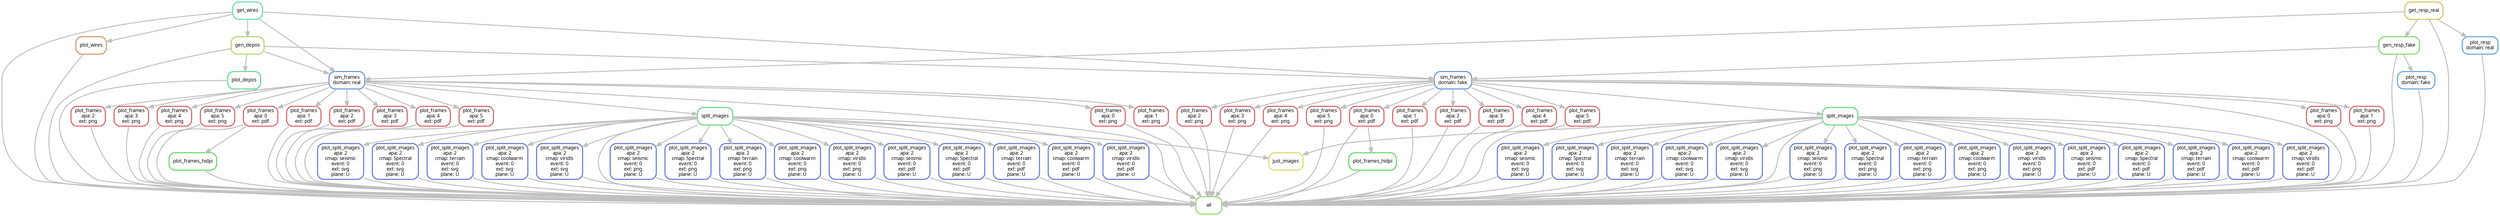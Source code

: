 digraph snakemake_dag {
    graph[bgcolor=white, margin=0];
    node[shape=box, style=rounded, fontname=sans,                 fontsize=10, penwidth=2];
    edge[penwidth=2, color=grey];
	0[label = "just_images", color = "0.17 0.6 0.85", style="rounded"];
	1[label = "split_images", color = "0.37 0.6 0.85", style="rounded"];
	2[label = "sim_frames\ndomain: real", color = "0.60 0.6 0.85", style="rounded"];
	3[label = "get_wires", color = "0.43 0.6 0.85", style="rounded"];
	4[label = "get_resp_real", color = "0.13 0.6 0.85", style="rounded"];
	5[label = "gen_depos", color = "0.23 0.6 0.85", style="rounded"];
	6[label = "split_images", color = "0.37 0.6 0.85", style="rounded"];
	7[label = "sim_frames\ndomain: fake", color = "0.60 0.6 0.85", style="rounded"];
	8[label = "gen_resp_fake", color = "0.30 0.6 0.85", style="rounded"];
	9[label = "all", color = "0.27 0.6 0.85", style="rounded"];
	10[label = "plot_resp\ndomain: real", color = "0.57 0.6 0.85", style="rounded"];
	11[label = "plot_resp\ndomain: fake", color = "0.57 0.6 0.85", style="rounded"];
	12[label = "plot_wires", color = "0.07 0.6 0.85", style="rounded"];
	13[label = "plot_depos", color = "0.40 0.6 0.85", style="rounded"];
	14[label = "plot_frames\napa: 0\next: png", color = "0.00 0.6 0.85", style="rounded"];
	15[label = "plot_frames\napa: 1\next: png", color = "0.00 0.6 0.85", style="rounded"];
	16[label = "plot_frames\napa: 2\next: png", color = "0.00 0.6 0.85", style="rounded"];
	17[label = "plot_frames\napa: 3\next: png", color = "0.00 0.6 0.85", style="rounded"];
	18[label = "plot_frames\napa: 4\next: png", color = "0.00 0.6 0.85", style="rounded"];
	19[label = "plot_frames\napa: 5\next: png", color = "0.00 0.6 0.85", style="rounded"];
	20[label = "plot_frames\napa: 0\next: pdf", color = "0.00 0.6 0.85", style="rounded"];
	21[label = "plot_frames\napa: 1\next: pdf", color = "0.00 0.6 0.85", style="rounded"];
	22[label = "plot_frames\napa: 2\next: pdf", color = "0.00 0.6 0.85", style="rounded"];
	23[label = "plot_frames\napa: 3\next: pdf", color = "0.00 0.6 0.85", style="rounded"];
	24[label = "plot_frames\napa: 4\next: pdf", color = "0.00 0.6 0.85", style="rounded"];
	25[label = "plot_frames\napa: 5\next: pdf", color = "0.00 0.6 0.85", style="rounded"];
	26[label = "plot_frames\napa: 0\next: png", color = "0.00 0.6 0.85", style="rounded"];
	27[label = "plot_frames\napa: 1\next: png", color = "0.00 0.6 0.85", style="rounded"];
	28[label = "plot_frames\napa: 2\next: png", color = "0.00 0.6 0.85", style="rounded"];
	29[label = "plot_frames\napa: 3\next: png", color = "0.00 0.6 0.85", style="rounded"];
	30[label = "plot_frames\napa: 4\next: png", color = "0.00 0.6 0.85", style="rounded"];
	31[label = "plot_frames\napa: 5\next: png", color = "0.00 0.6 0.85", style="rounded"];
	32[label = "plot_frames\napa: 0\next: pdf", color = "0.00 0.6 0.85", style="rounded"];
	33[label = "plot_frames\napa: 1\next: pdf", color = "0.00 0.6 0.85", style="rounded"];
	34[label = "plot_frames\napa: 2\next: pdf", color = "0.00 0.6 0.85", style="rounded"];
	35[label = "plot_frames\napa: 3\next: pdf", color = "0.00 0.6 0.85", style="rounded"];
	36[label = "plot_frames\napa: 4\next: pdf", color = "0.00 0.6 0.85", style="rounded"];
	37[label = "plot_frames\napa: 5\next: pdf", color = "0.00 0.6 0.85", style="rounded"];
	38[label = "plot_frames_hidpi", color = "0.33 0.6 0.85", style="rounded"];
	39[label = "plot_frames_hidpi", color = "0.33 0.6 0.85", style="rounded"];
	40[label = "plot_split_images\napa: 2\ncmap: seismic\nevent: 0\next: png\nplane: U", color = "0.63 0.6 0.85", style="rounded"];
	41[label = "plot_split_images\napa: 2\ncmap: Spectral\nevent: 0\next: png\nplane: U", color = "0.63 0.6 0.85", style="rounded"];
	42[label = "plot_split_images\napa: 2\ncmap: terrain\nevent: 0\next: png\nplane: U", color = "0.63 0.6 0.85", style="rounded"];
	43[label = "plot_split_images\napa: 2\ncmap: coolwarm\nevent: 0\next: png\nplane: U", color = "0.63 0.6 0.85", style="rounded"];
	44[label = "plot_split_images\napa: 2\ncmap: viridis\nevent: 0\next: png\nplane: U", color = "0.63 0.6 0.85", style="rounded"];
	45[label = "plot_split_images\napa: 2\ncmap: seismic\nevent: 0\next: pdf\nplane: U", color = "0.63 0.6 0.85", style="rounded"];
	46[label = "plot_split_images\napa: 2\ncmap: Spectral\nevent: 0\next: pdf\nplane: U", color = "0.63 0.6 0.85", style="rounded"];
	47[label = "plot_split_images\napa: 2\ncmap: terrain\nevent: 0\next: pdf\nplane: U", color = "0.63 0.6 0.85", style="rounded"];
	48[label = "plot_split_images\napa: 2\ncmap: coolwarm\nevent: 0\next: pdf\nplane: U", color = "0.63 0.6 0.85", style="rounded"];
	49[label = "plot_split_images\napa: 2\ncmap: viridis\nevent: 0\next: pdf\nplane: U", color = "0.63 0.6 0.85", style="rounded"];
	50[label = "plot_split_images\napa: 2\ncmap: seismic\nevent: 0\next: svg\nplane: U", color = "0.63 0.6 0.85", style="rounded"];
	51[label = "plot_split_images\napa: 2\ncmap: Spectral\nevent: 0\next: svg\nplane: U", color = "0.63 0.6 0.85", style="rounded"];
	52[label = "plot_split_images\napa: 2\ncmap: terrain\nevent: 0\next: svg\nplane: U", color = "0.63 0.6 0.85", style="rounded"];
	53[label = "plot_split_images\napa: 2\ncmap: coolwarm\nevent: 0\next: svg\nplane: U", color = "0.63 0.6 0.85", style="rounded"];
	54[label = "plot_split_images\napa: 2\ncmap: viridis\nevent: 0\next: svg\nplane: U", color = "0.63 0.6 0.85", style="rounded"];
	55[label = "plot_split_images\napa: 2\ncmap: seismic\nevent: 0\next: png\nplane: U", color = "0.63 0.6 0.85", style="rounded"];
	56[label = "plot_split_images\napa: 2\ncmap: Spectral\nevent: 0\next: png\nplane: U", color = "0.63 0.6 0.85", style="rounded"];
	57[label = "plot_split_images\napa: 2\ncmap: terrain\nevent: 0\next: png\nplane: U", color = "0.63 0.6 0.85", style="rounded"];
	58[label = "plot_split_images\napa: 2\ncmap: coolwarm\nevent: 0\next: png\nplane: U", color = "0.63 0.6 0.85", style="rounded"];
	59[label = "plot_split_images\napa: 2\ncmap: viridis\nevent: 0\next: png\nplane: U", color = "0.63 0.6 0.85", style="rounded"];
	60[label = "plot_split_images\napa: 2\ncmap: seismic\nevent: 0\next: pdf\nplane: U", color = "0.63 0.6 0.85", style="rounded"];
	61[label = "plot_split_images\napa: 2\ncmap: Spectral\nevent: 0\next: pdf\nplane: U", color = "0.63 0.6 0.85", style="rounded"];
	62[label = "plot_split_images\napa: 2\ncmap: terrain\nevent: 0\next: pdf\nplane: U", color = "0.63 0.6 0.85", style="rounded"];
	63[label = "plot_split_images\napa: 2\ncmap: coolwarm\nevent: 0\next: pdf\nplane: U", color = "0.63 0.6 0.85", style="rounded"];
	64[label = "plot_split_images\napa: 2\ncmap: viridis\nevent: 0\next: pdf\nplane: U", color = "0.63 0.6 0.85", style="rounded"];
	65[label = "plot_split_images\napa: 2\ncmap: seismic\nevent: 0\next: svg\nplane: U", color = "0.63 0.6 0.85", style="rounded"];
	66[label = "plot_split_images\napa: 2\ncmap: Spectral\nevent: 0\next: svg\nplane: U", color = "0.63 0.6 0.85", style="rounded"];
	67[label = "plot_split_images\napa: 2\ncmap: terrain\nevent: 0\next: svg\nplane: U", color = "0.63 0.6 0.85", style="rounded"];
	68[label = "plot_split_images\napa: 2\ncmap: coolwarm\nevent: 0\next: svg\nplane: U", color = "0.63 0.6 0.85", style="rounded"];
	69[label = "plot_split_images\napa: 2\ncmap: viridis\nevent: 0\next: svg\nplane: U", color = "0.63 0.6 0.85", style="rounded"];
	1 -> 0
	6 -> 0
	2 -> 1
	3 -> 2
	4 -> 2
	5 -> 2
	3 -> 5
	7 -> 6
	3 -> 7
	8 -> 7
	5 -> 7
	4 -> 8
	4 -> 9
	8 -> 9
	10 -> 9
	11 -> 9
	3 -> 9
	12 -> 9
	5 -> 9
	13 -> 9
	2 -> 9
	7 -> 9
	14 -> 9
	15 -> 9
	16 -> 9
	17 -> 9
	18 -> 9
	19 -> 9
	20 -> 9
	21 -> 9
	22 -> 9
	23 -> 9
	24 -> 9
	25 -> 9
	26 -> 9
	27 -> 9
	28 -> 9
	29 -> 9
	30 -> 9
	31 -> 9
	32 -> 9
	33 -> 9
	34 -> 9
	35 -> 9
	36 -> 9
	37 -> 9
	38 -> 9
	39 -> 9
	1 -> 9
	6 -> 9
	40 -> 9
	41 -> 9
	42 -> 9
	43 -> 9
	44 -> 9
	45 -> 9
	46 -> 9
	47 -> 9
	48 -> 9
	49 -> 9
	50 -> 9
	51 -> 9
	52 -> 9
	53 -> 9
	54 -> 9
	55 -> 9
	56 -> 9
	57 -> 9
	58 -> 9
	59 -> 9
	60 -> 9
	61 -> 9
	62 -> 9
	63 -> 9
	64 -> 9
	65 -> 9
	66 -> 9
	67 -> 9
	68 -> 9
	69 -> 9
	4 -> 10
	8 -> 11
	3 -> 12
	5 -> 13
	2 -> 14
	2 -> 15
	2 -> 16
	2 -> 17
	2 -> 18
	2 -> 19
	2 -> 20
	2 -> 21
	2 -> 22
	2 -> 23
	2 -> 24
	2 -> 25
	7 -> 26
	7 -> 27
	7 -> 28
	7 -> 29
	7 -> 30
	7 -> 31
	7 -> 32
	7 -> 33
	7 -> 34
	7 -> 35
	7 -> 36
	7 -> 37
	20 -> 38
	32 -> 39
	1 -> 40
	1 -> 41
	1 -> 42
	1 -> 43
	1 -> 44
	1 -> 45
	1 -> 46
	1 -> 47
	1 -> 48
	1 -> 49
	1 -> 50
	1 -> 51
	1 -> 52
	1 -> 53
	1 -> 54
	6 -> 55
	6 -> 56
	6 -> 57
	6 -> 58
	6 -> 59
	6 -> 60
	6 -> 61
	6 -> 62
	6 -> 63
	6 -> 64
	6 -> 65
	6 -> 66
	6 -> 67
	6 -> 68
	6 -> 69
}            
